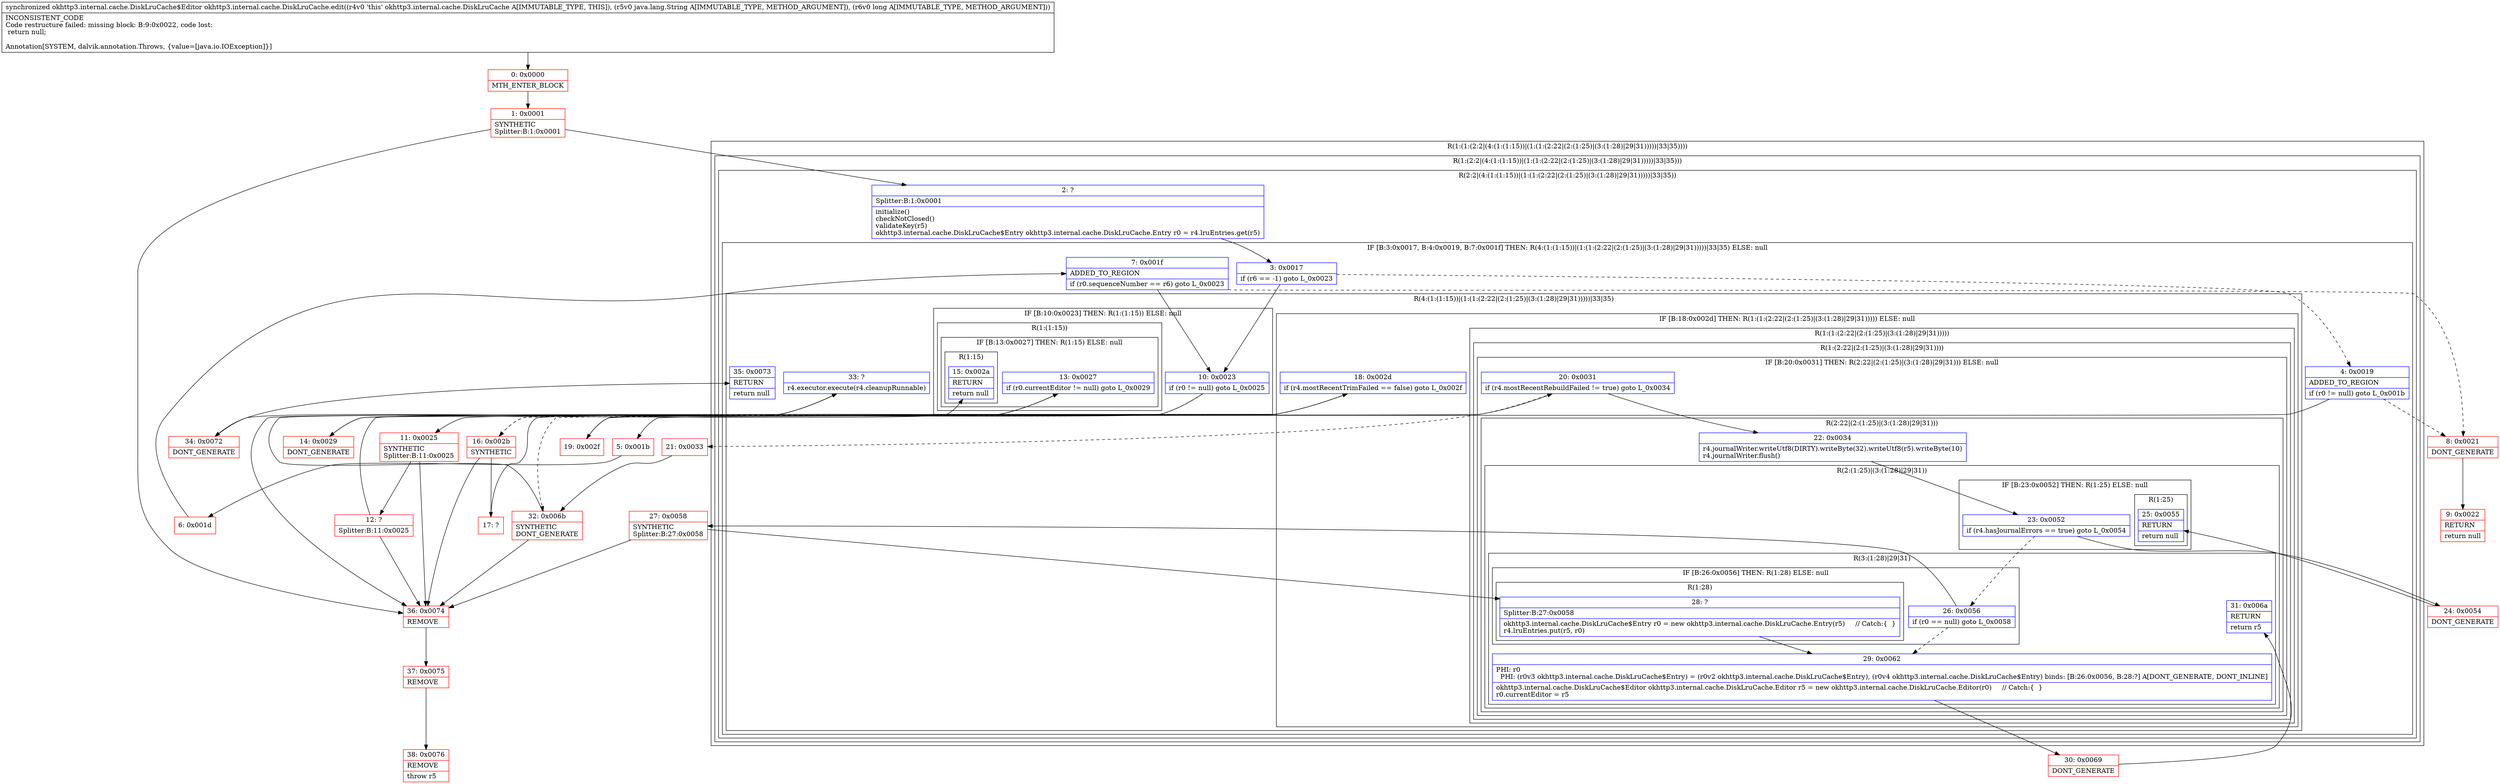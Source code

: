 digraph "CFG forokhttp3.internal.cache.DiskLruCache.edit(Ljava\/lang\/String;J)Lokhttp3\/internal\/cache\/DiskLruCache$Editor;" {
subgraph cluster_Region_941373104 {
label = "R(1:(1:(2:2|(4:(1:(1:15))|(1:(1:(2:22|(2:(1:25)|(3:(1:28)|29|31)))))|33|35))))";
node [shape=record,color=blue];
subgraph cluster_Region_702084329 {
label = "R(1:(2:2|(4:(1:(1:15))|(1:(1:(2:22|(2:(1:25)|(3:(1:28)|29|31)))))|33|35)))";
node [shape=record,color=blue];
subgraph cluster_Region_313751328 {
label = "R(2:2|(4:(1:(1:15))|(1:(1:(2:22|(2:(1:25)|(3:(1:28)|29|31)))))|33|35))";
node [shape=record,color=blue];
Node_2 [shape=record,label="{2\:\ ?|Splitter:B:1:0x0001\l|initialize()\lcheckNotClosed()\lvalidateKey(r5)\lokhttp3.internal.cache.DiskLruCache$Entry okhttp3.internal.cache.DiskLruCache.Entry r0 = r4.lruEntries.get(r5)\l}"];
subgraph cluster_IfRegion_2142399995 {
label = "IF [B:3:0x0017, B:4:0x0019, B:7:0x001f] THEN: R(4:(1:(1:15))|(1:(1:(2:22|(2:(1:25)|(3:(1:28)|29|31)))))|33|35) ELSE: null";
node [shape=record,color=blue];
Node_3 [shape=record,label="{3\:\ 0x0017|if (r6 == \-1) goto L_0x0023\l}"];
Node_4 [shape=record,label="{4\:\ 0x0019|ADDED_TO_REGION\l|if (r0 != null) goto L_0x001b\l}"];
Node_7 [shape=record,label="{7\:\ 0x001f|ADDED_TO_REGION\l|if (r0.sequenceNumber == r6) goto L_0x0023\l}"];
subgraph cluster_Region_1777272471 {
label = "R(4:(1:(1:15))|(1:(1:(2:22|(2:(1:25)|(3:(1:28)|29|31)))))|33|35)";
node [shape=record,color=blue];
subgraph cluster_IfRegion_1322359154 {
label = "IF [B:10:0x0023] THEN: R(1:(1:15)) ELSE: null";
node [shape=record,color=blue];
Node_10 [shape=record,label="{10\:\ 0x0023|if (r0 != null) goto L_0x0025\l}"];
subgraph cluster_Region_1428356340 {
label = "R(1:(1:15))";
node [shape=record,color=blue];
subgraph cluster_IfRegion_1205009919 {
label = "IF [B:13:0x0027] THEN: R(1:15) ELSE: null";
node [shape=record,color=blue];
Node_13 [shape=record,label="{13\:\ 0x0027|if (r0.currentEditor != null) goto L_0x0029\l}"];
subgraph cluster_Region_206760278 {
label = "R(1:15)";
node [shape=record,color=blue];
Node_15 [shape=record,label="{15\:\ 0x002a|RETURN\l|return null\l}"];
}
}
}
}
subgraph cluster_IfRegion_1648573321 {
label = "IF [B:18:0x002d] THEN: R(1:(1:(2:22|(2:(1:25)|(3:(1:28)|29|31))))) ELSE: null";
node [shape=record,color=blue];
Node_18 [shape=record,label="{18\:\ 0x002d|if (r4.mostRecentTrimFailed == false) goto L_0x002f\l}"];
subgraph cluster_Region_1929986792 {
label = "R(1:(1:(2:22|(2:(1:25)|(3:(1:28)|29|31)))))";
node [shape=record,color=blue];
subgraph cluster_Region_831444257 {
label = "R(1:(2:22|(2:(1:25)|(3:(1:28)|29|31))))";
node [shape=record,color=blue];
subgraph cluster_IfRegion_713921055 {
label = "IF [B:20:0x0031] THEN: R(2:22|(2:(1:25)|(3:(1:28)|29|31))) ELSE: null";
node [shape=record,color=blue];
Node_20 [shape=record,label="{20\:\ 0x0031|if (r4.mostRecentRebuildFailed != true) goto L_0x0034\l}"];
subgraph cluster_Region_1374256052 {
label = "R(2:22|(2:(1:25)|(3:(1:28)|29|31)))";
node [shape=record,color=blue];
Node_22 [shape=record,label="{22\:\ 0x0034|r4.journalWriter.writeUtf8(DIRTY).writeByte(32).writeUtf8(r5).writeByte(10)\lr4.journalWriter.flush()\l}"];
subgraph cluster_Region_1758362979 {
label = "R(2:(1:25)|(3:(1:28)|29|31))";
node [shape=record,color=blue];
subgraph cluster_IfRegion_799971974 {
label = "IF [B:23:0x0052] THEN: R(1:25) ELSE: null";
node [shape=record,color=blue];
Node_23 [shape=record,label="{23\:\ 0x0052|if (r4.hasJournalErrors == true) goto L_0x0054\l}"];
subgraph cluster_Region_1777727494 {
label = "R(1:25)";
node [shape=record,color=blue];
Node_25 [shape=record,label="{25\:\ 0x0055|RETURN\l|return null\l}"];
}
}
subgraph cluster_Region_1503989079 {
label = "R(3:(1:28)|29|31)";
node [shape=record,color=blue];
subgraph cluster_IfRegion_890532795 {
label = "IF [B:26:0x0056] THEN: R(1:28) ELSE: null";
node [shape=record,color=blue];
Node_26 [shape=record,label="{26\:\ 0x0056|if (r0 == null) goto L_0x0058\l}"];
subgraph cluster_Region_1956692636 {
label = "R(1:28)";
node [shape=record,color=blue];
Node_28 [shape=record,label="{28\:\ ?|Splitter:B:27:0x0058\l|okhttp3.internal.cache.DiskLruCache$Entry r0 = new okhttp3.internal.cache.DiskLruCache.Entry(r5)     \/\/ Catch:\{  \}\lr4.lruEntries.put(r5, r0)\l}"];
}
}
Node_29 [shape=record,label="{29\:\ 0x0062|PHI: r0 \l  PHI: (r0v3 okhttp3.internal.cache.DiskLruCache$Entry) = (r0v2 okhttp3.internal.cache.DiskLruCache$Entry), (r0v4 okhttp3.internal.cache.DiskLruCache$Entry) binds: [B:26:0x0056, B:28:?] A[DONT_GENERATE, DONT_INLINE]\l|okhttp3.internal.cache.DiskLruCache$Editor okhttp3.internal.cache.DiskLruCache.Editor r5 = new okhttp3.internal.cache.DiskLruCache.Editor(r0)     \/\/ Catch:\{  \}\lr0.currentEditor = r5\l}"];
Node_31 [shape=record,label="{31\:\ 0x006a|RETURN\l|return r5\l}"];
}
}
}
}
}
}
}
Node_33 [shape=record,label="{33\:\ ?|r4.executor.execute(r4.cleanupRunnable)\l}"];
Node_35 [shape=record,label="{35\:\ 0x0073|RETURN\l|return null\l}"];
}
}
}
}
}
Node_0 [shape=record,color=red,label="{0\:\ 0x0000|MTH_ENTER_BLOCK\l}"];
Node_1 [shape=record,color=red,label="{1\:\ 0x0001|SYNTHETIC\lSplitter:B:1:0x0001\l}"];
Node_5 [shape=record,color=red,label="{5\:\ 0x001b}"];
Node_6 [shape=record,color=red,label="{6\:\ 0x001d}"];
Node_8 [shape=record,color=red,label="{8\:\ 0x0021|DONT_GENERATE\l}"];
Node_9 [shape=record,color=red,label="{9\:\ 0x0022|RETURN\l|return null\l}"];
Node_11 [shape=record,color=red,label="{11\:\ 0x0025|SYNTHETIC\lSplitter:B:11:0x0025\l}"];
Node_12 [shape=record,color=red,label="{12\:\ ?|Splitter:B:11:0x0025\l}"];
Node_14 [shape=record,color=red,label="{14\:\ 0x0029|DONT_GENERATE\l}"];
Node_16 [shape=record,color=red,label="{16\:\ 0x002b|SYNTHETIC\l}"];
Node_17 [shape=record,color=red,label="{17\:\ ?}"];
Node_19 [shape=record,color=red,label="{19\:\ 0x002f}"];
Node_21 [shape=record,color=red,label="{21\:\ 0x0033}"];
Node_24 [shape=record,color=red,label="{24\:\ 0x0054|DONT_GENERATE\l}"];
Node_27 [shape=record,color=red,label="{27\:\ 0x0058|SYNTHETIC\lSplitter:B:27:0x0058\l}"];
Node_30 [shape=record,color=red,label="{30\:\ 0x0069|DONT_GENERATE\l}"];
Node_32 [shape=record,color=red,label="{32\:\ 0x006b|SYNTHETIC\lDONT_GENERATE\l}"];
Node_34 [shape=record,color=red,label="{34\:\ 0x0072|DONT_GENERATE\l}"];
Node_36 [shape=record,color=red,label="{36\:\ 0x0074|REMOVE\l}"];
Node_37 [shape=record,color=red,label="{37\:\ 0x0075|REMOVE\l}"];
Node_38 [shape=record,color=red,label="{38\:\ 0x0076|REMOVE\l|throw r5\l}"];
MethodNode[shape=record,label="{synchronized okhttp3.internal.cache.DiskLruCache$Editor okhttp3.internal.cache.DiskLruCache.edit((r4v0 'this' okhttp3.internal.cache.DiskLruCache A[IMMUTABLE_TYPE, THIS]), (r5v0 java.lang.String A[IMMUTABLE_TYPE, METHOD_ARGUMENT]), (r6v0 long A[IMMUTABLE_TYPE, METHOD_ARGUMENT]))  | INCONSISTENT_CODE\lCode restructure failed: missing block: B:9:0x0022, code lost:\l    return null;\l\lAnnotation[SYSTEM, dalvik.annotation.Throws, \{value=[java.io.IOException]\}]\l}"];
MethodNode -> Node_0;
Node_2 -> Node_3;
Node_3 -> Node_4[style=dashed];
Node_3 -> Node_10;
Node_4 -> Node_5;
Node_4 -> Node_8[style=dashed];
Node_7 -> Node_8[style=dashed];
Node_7 -> Node_10;
Node_10 -> Node_11;
Node_10 -> Node_16[style=dashed];
Node_13 -> Node_14;
Node_13 -> Node_16[style=dashed];
Node_18 -> Node_19;
Node_18 -> Node_32[style=dashed];
Node_20 -> Node_21[style=dashed];
Node_20 -> Node_22;
Node_22 -> Node_23;
Node_23 -> Node_24;
Node_23 -> Node_26[style=dashed];
Node_26 -> Node_27;
Node_26 -> Node_29[style=dashed];
Node_28 -> Node_29;
Node_29 -> Node_30;
Node_33 -> Node_34;
Node_33 -> Node_36;
Node_0 -> Node_1;
Node_1 -> Node_2;
Node_1 -> Node_36;
Node_5 -> Node_6;
Node_6 -> Node_7;
Node_8 -> Node_9;
Node_11 -> Node_12;
Node_11 -> Node_36;
Node_12 -> Node_13;
Node_12 -> Node_36;
Node_14 -> Node_15;
Node_16 -> Node_17;
Node_16 -> Node_36;
Node_17 -> Node_18;
Node_19 -> Node_20;
Node_21 -> Node_32;
Node_24 -> Node_25;
Node_27 -> Node_28;
Node_27 -> Node_36;
Node_30 -> Node_31;
Node_32 -> Node_33;
Node_32 -> Node_36;
Node_34 -> Node_35;
Node_36 -> Node_37;
Node_37 -> Node_38;
}

